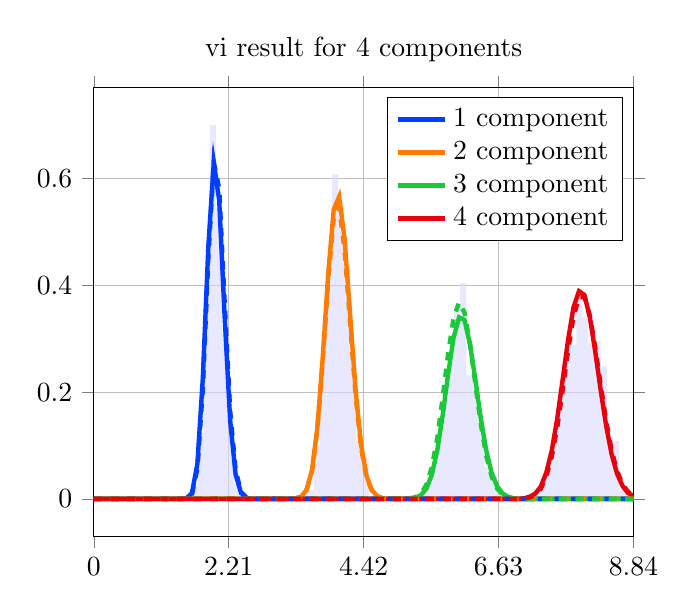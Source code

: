 \begin{tikzpicture}
\begin{axis}[title={vi result for 4 components}, yticklabel style={/pgf/number format/fixed,
            /pgf/number format/precision=3}, grid={major}, yminorgrids={true}, tick align={outside}, xtick={0.0,2.209,4.419,6.628,8.837}, xmin={0.0}, xmax={8.837}, scaled y ticks={false}]
    \addplot[ybar interval, fill={blue!15}, forget plot, opacity={0.6}, draw={none}, bar width={5.0e-6}]
        table[row sep={\\}]
        {
            \\
            1.6  0.024  \\
            1.7  0.124  \\
            1.8  0.368  \\
            1.9  0.7  \\
            2.0  0.548  \\
            2.1  0.312  \\
            2.2  0.124  \\
            2.3  0.028  \\
            2.4  0.012  \\
            2.5  0.004  \\
            2.6  0.0  \\
            2.7  0.0  \\
            2.8  0.0  \\
            2.9  0.0  \\
            3.0  0.0  \\
            3.1  0.0  \\
            3.2  0.0  \\
            3.3  0.0  \\
            3.4  0.016  \\
            3.5  0.016  \\
            3.6  0.1  \\
            3.7  0.26  \\
            3.8  0.42  \\
            3.9  0.608  \\
            4.0  0.556  \\
            4.1  0.432  \\
            4.2  0.268  \\
            4.3  0.108  \\
            4.4  0.076  \\
            4.5  0.004  \\
            4.6  0.004  \\
            4.7  0.0  \\
            4.8  0.0  \\
            4.9  0.0  \\
            5.0  0.0  \\
            5.1  0.0  \\
            5.2  0.004  \\
            5.3  0.0  \\
            5.4  0.032  \\
            5.5  0.052  \\
            5.6  0.12  \\
            5.7  0.18  \\
            5.8  0.256  \\
            5.9  0.36  \\
            6.0  0.404  \\
            6.1  0.232  \\
            6.2  0.22  \\
            6.3  0.132  \\
            6.4  0.06  \\
            6.5  0.044  \\
            6.6  0.016  \\
            6.7  0.004  \\
            6.8  0.0  \\
            6.9  0.0  \\
            7.0  0.0  \\
            7.1  0.008  \\
            7.2  0.016  \\
            7.3  0.028  \\
            7.4  0.052  \\
            7.5  0.12  \\
            7.6  0.204  \\
            7.7  0.248  \\
            7.8  0.288  \\
            7.9  0.372  \\
            8.0  0.34  \\
            8.1  0.292  \\
            8.2  0.296  \\
            8.3  0.248  \\
            8.4  0.116  \\
            8.5  0.108  \\
            8.6  0.016  \\
            8.7  0.012  \\
            8.8  0.008  \\
            8.9  0.0  \\
        }
        ;
    \addplot[style={{ultra thick}}, color={rgb,1:red,0.008;green,0.243;blue,1.0}]
        table[row sep={\\}]
        {
            \\
            0.0  0.0  \\
            0.089  7.506e-185  \\
            0.179  2.841e-129  \\
            0.268  2.294e-98  \\
            0.357  1.469e-77  \\
            0.446  2.746e-62  \\
            0.536  1.62e-50  \\
            0.625  3.669e-41  \\
            0.714  1.417e-33  \\
            0.803  2.441e-27  \\
            0.893  3.617e-22  \\
            0.982  7.368e-18  \\
            1.071  2.915e-14  \\
            1.16  2.913e-11  \\
            1.25  9.017e-9  \\
            1.339  1.017e-6  \\
            1.428  4.756e-5  \\
            1.518  0.001  \\
            1.607  0.011  \\
            1.696  0.066  \\
            1.785  0.227  \\
            1.875  0.473  \\
            1.964  0.63  \\
            2.053  0.559  \\
            2.142  0.341  \\
            2.232  0.147  \\
            2.321  0.046  \\
            2.41  0.011  \\
            2.499  0.002  \\
            2.589  0.0  \\
            2.678  3.027e-5  \\
            2.767  2.682e-6  \\
            2.856  1.934e-7  \\
            2.946  1.15e-8  \\
            3.035  5.706e-10  \\
            3.124  2.386e-11  \\
            3.214  8.49e-13  \\
            3.303  2.594e-14  \\
            3.392  6.862e-16  \\
            3.481  1.583e-17  \\
            3.571  3.207e-19  \\
            3.66  5.742e-21  \\
            3.749  9.141e-23  \\
            3.838  1.301e-24  \\
            3.928  1.664e-26  \\
            4.017  1.923e-28  \\
            4.106  2.015e-30  \\
            4.195  1.923e-32  \\
            4.285  1.678e-34  \\
            4.374  1.344e-36  \\
            4.463  9.918e-39  \\
            4.553  6.762e-41  \\
            4.642  4.273e-43  \\
            4.731  2.51e-45  \\
            4.82  1.374e-47  \\
            4.91  7.032e-50  \\
            4.999  3.371e-52  \\
            5.088  1.517e-54  \\
            5.177  6.425e-57  \\
            5.267  2.566e-59  \\
            5.356  9.683e-62  \\
            5.445  3.459e-64  \\
            5.534  1.172e-66  \\
            5.624  3.77e-69  \\
            5.713  1.154e-71  \\
            5.802  3.368e-74  \\
            5.891  9.377e-77  \\
            5.981  2.495e-79  \\
            6.07  6.354e-82  \\
            6.159  1.55e-84  \\
            6.249  3.629e-87  \\
            6.338  8.158e-90  \\
            6.427  1.764e-92  \\
            6.516  3.671e-95  \\
            6.606  7.361e-98  \\
            6.695  1.424e-100  \\
            6.784  2.659e-103  \\
            6.873  4.8e-106  \\
            6.963  8.379e-109  \\
            7.052  1.416e-111  \\
            7.141  2.319e-114  \\
            7.23  3.681e-117  \\
            7.32  5.671e-120  \\
            7.409  8.483e-123  \\
            7.498  1.233e-125  \\
            7.588  1.743e-128  \\
            7.677  2.397e-131  \\
            7.766  3.211e-134  \\
            7.855  4.189e-137  \\
            7.945  5.328e-140  \\
            8.034  6.609e-143  \\
            8.123  8.001e-146  \\
            8.212  9.459e-149  \\
            8.302  1.092e-151  \\
            8.391  1.233e-154  \\
            8.48  1.361e-157  \\
            8.569  1.47e-160  \\
            8.659  1.554e-163  \\
            8.748  1.608e-166  \\
            8.837  1.631e-169  \\
        }
        ;
    \addlegendentry {1 component}
    \addplot[style={{ultra thick}}, color={rgb,1:red,1.0;green,0.486;blue,0.0}]
        table[row sep={\\}]
        {
            \\
            0.0  0.0  \\
            0.089  0.0  \\
            0.179  0.0  \\
            0.268  5.798e-306  \\
            0.357  3.237e-260  \\
            0.446  1.346e-225  \\
            0.536  5.124e-198  \\
            0.625  2.709e-175  \\
            0.714  3.989e-156  \\
            0.803  1.131e-139  \\
            0.893  2.314e-125  \\
            0.982  8.754e-113  \\
            1.071  1.228e-101  \\
            1.16  1.083e-91  \\
            1.25  9.054e-83  \\
            1.339  9.933e-75  \\
            1.428  1.859e-67  \\
            1.518  7.356e-61  \\
            1.607  7.351e-55  \\
            1.696  2.153e-49  \\
            1.785  2.097e-44  \\
            1.875  7.558e-40  \\
            1.964  1.106e-35  \\
            2.053  7.123e-32  \\
            2.142  2.164e-28  \\
            2.232  3.298e-25  \\
            2.321  2.661e-22  \\
            2.41  1.193e-19  \\
            2.499  3.102e-17  \\
            2.589  4.859e-15  \\
            2.678  4.746e-13  \\
            2.767  2.981e-11  \\
            2.856  1.239e-9  \\
            2.946  3.492e-8  \\
            3.035  6.835e-7  \\
            3.124  9.488e-6  \\
            3.214  9.524e-5  \\
            3.303  0.001  \\
            3.392  0.004  \\
            3.481  0.016  \\
            3.571  0.053  \\
            3.66  0.133  \\
            3.749  0.266  \\
            3.838  0.422  \\
            3.928  0.542  \\
            4.017  0.566  \\
            4.106  0.487  \\
            4.195  0.347  \\
            4.285  0.206  \\
            4.374  0.103  \\
            4.463  0.044  \\
            4.553  0.016  \\
            4.642  0.005  \\
            4.731  0.001  \\
            4.82  0.0  \\
            4.91  6.268e-5  \\
            4.999  1.118e-5  \\
            5.088  1.756e-6  \\
            5.177  2.441e-7  \\
            5.267  3.016e-8  \\
            5.356  3.325e-9  \\
            5.445  3.282e-10  \\
            5.534  2.912e-11  \\
            5.624  2.33e-12  \\
            5.713  1.687e-13  \\
            5.802  1.109e-14  \\
            5.891  6.632e-16  \\
            5.981  3.622e-17  \\
            6.07  1.81e-18  \\
            6.159  8.305e-20  \\
            6.249  3.505e-21  \\
            6.338  1.364e-22  \\
            6.427  4.906e-24  \\
            6.516  1.635e-25  \\
            6.606  5.055e-27  \\
            6.695  1.454e-28  \\
            6.784  3.897e-30  \\
            6.873  9.75e-32  \\
            6.963  2.282e-33  \\
            7.052  5.002e-35  \\
            7.141  1.029e-36  \\
            7.23  1.989e-38  \\
            7.32  3.62e-40  \\
            7.409  6.21e-42  \\
            7.498  1.006e-43  \\
            7.588  1.539e-45  \\
            7.677  2.231e-47  \\
            7.766  3.063e-49  \\
            7.855  3.991e-51  \\
            7.945  4.941e-53  \\
            8.034  5.818e-55  \\
            8.123  6.522e-57  \\
            8.212  6.969e-59  \\
            8.302  7.106e-61  \\
            8.391  6.92e-63  \\
            8.48  6.443e-65  \\
            8.569  5.741e-67  \\
            8.659  4.9e-69  \\
            8.748  4.009e-71  \\
            8.837  3.147e-73  \\
        }
        ;
    \addlegendentry {2 component}
    \addplot[style={{ultra thick}}, color={rgb,1:red,0.102;green,0.788;blue,0.22}]
        table[row sep={\\}]
        {
            \\
            0.0  0.0  \\
            0.089  0.0  \\
            0.179  0.0  \\
            0.268  0.0  \\
            0.357  0.0  \\
            0.446  0.0  \\
            0.536  0.0  \\
            0.625  0.0  \\
            0.714  0.0  \\
            0.803  1.03e-299  \\
            0.893  3.766e-276  \\
            0.982  3.335e-255  \\
            1.071  2.042e-236  \\
            1.16  1.918e-219  \\
            1.25  5.14e-204  \\
            1.339  6.42e-190  \\
            1.428  5.554e-177  \\
            1.518  4.601e-165  \\
            1.607  4.773e-154  \\
            1.696  7.765e-144  \\
            1.785  2.396e-134  \\
            1.875  1.648e-125  \\
            1.964  2.91e-117  \\
            2.053  1.487e-109  \\
            2.142  2.443e-102  \\
            2.232  1.417e-95  \\
            2.321  3.149e-89  \\
            2.41  2.881e-83  \\
            2.499  1.158e-77  \\
            2.589  2.164e-72  \\
            2.678  1.983e-67  \\
            2.767  9.334e-63  \\
            2.856  2.354e-58  \\
            2.946  3.304e-54  \\
            3.035  2.675e-50  \\
            3.124  1.289e-46  \\
            3.214  3.807e-43  \\
            3.303  7.079e-40  \\
            3.392  8.495e-37  \\
            3.481  6.73e-34  \\
            3.571  3.595e-31  \\
            3.66  1.32e-28  \\
            3.749  3.393e-26  \\
            3.838  6.21e-24  \\
            3.928  8.216e-22  \\
            4.017  7.976e-20  \\
            4.106  5.758e-18  \\
            4.195  3.132e-16  \\
            4.285  1.298e-14  \\
            4.374  4.15e-13  \\
            4.463  1.033e-11  \\
            4.553  2.024e-10  \\
            4.642  3.149e-9  \\
            4.731  3.925e-8  \\
            4.82  3.952e-7  \\
            4.91  3.239e-6  \\
            4.999  2.178e-5  \\
            5.088  0.0  \\
            5.177  0.001  \\
            5.267  0.002  \\
            5.356  0.007  \\
            5.445  0.019  \\
            5.534  0.045  \\
            5.624  0.091  \\
            5.713  0.157  \\
            5.802  0.234  \\
            5.891  0.302  \\
            5.981  0.34  \\
            6.07  0.335  \\
            6.159  0.29  \\
            6.249  0.222  \\
            6.338  0.15  \\
            6.427  0.09  \\
            6.516  0.048  \\
            6.606  0.023  \\
            6.695  0.01  \\
            6.784  0.004  \\
            6.873  0.001  \\
            6.963  0.0  \\
            7.052  0.0  \\
            7.141  3.003e-5  \\
            7.23  7.055e-6  \\
            7.32  1.513e-6  \\
            7.409  2.967e-7  \\
            7.498  5.334e-8  \\
            7.588  8.81e-9  \\
            7.677  1.339e-9  \\
            7.766  1.877e-10  \\
            7.855  2.43e-11  \\
            7.945  2.913e-12  \\
            8.034  3.236e-13  \\
            8.123  3.339e-14  \\
            8.212  3.205e-15  \\
            8.302  2.866e-16  \\
            8.391  2.391e-17  \\
            8.48  1.864e-18  \\
            8.569  1.36e-19  \\
            8.659  9.296e-21  \\
            8.748  5.962e-22  \\
            8.837  3.593e-23  \\
        }
        ;
    \addlegendentry {3 component}
    \addplot[style={{ultra thick}}, color={rgb,1:red,0.91;green,0.0;blue,0.043}]
        table[row sep={\\}]
        {
            \\
            0.0  0.0  \\
            0.089  0.0  \\
            0.179  0.0  \\
            0.268  0.0  \\
            0.357  0.0  \\
            0.446  0.0  \\
            0.536  0.0  \\
            0.625  0.0  \\
            0.714  0.0  \\
            0.803  0.0  \\
            0.893  0.0  \\
            0.982  0.0  \\
            1.071  0.0  \\
            1.16  0.0  \\
            1.25  0.0  \\
            1.339  0.0  \\
            1.428  8.467e-312  \\
            1.518  1.033e-294  \\
            1.607  7.987e-279  \\
            1.696  5.273e-264  \\
            1.785  3.826e-250  \\
            1.875  3.786e-237  \\
            1.964  6.15e-225  \\
            2.053  1.926e-213  \\
            2.142  1.337e-202  \\
            2.232  2.33e-192  \\
            2.321  1.134e-182  \\
            2.41  1.7e-173  \\
            2.499  8.543e-165  \\
            2.589  1.555e-156  \\
            2.678  1.097e-148  \\
            2.767  3.197e-141  \\
            2.856  4.066e-134  \\
            2.946  2.377e-127  \\
            3.035  6.685e-121  \\
            3.124  9.443e-115  \\
            3.214  6.963e-109  \\
            3.303  2.778e-103  \\
            3.392  6.194e-98  \\
            3.481  7.957e-93  \\
            3.571  6.056e-88  \\
            3.66  2.802e-83  \\
            3.749  8.075e-79  \\
            3.838  1.482e-74  \\
            3.928  1.767e-70  \\
            4.017  1.397e-66  \\
            4.106  7.457e-63  \\
            4.195  2.732e-59  \\
            4.285  6.978e-56  \\
            4.374  1.262e-52  \\
            4.463  1.638e-49  \\
            4.553  1.546e-46  \\
            4.642  1.074e-43  \\
            4.731  5.563e-41  \\
            4.82  2.169e-38  \\
            4.91  6.439e-36  \\
            4.999  1.469e-33  \\
            5.088  2.6e-31  \\
            5.177  3.602e-29  \\
            5.267  3.938e-27  \\
            5.356  3.425e-25  \\
            5.445  2.388e-23  \\
            5.534  1.345e-21  \\
            5.624  6.154e-20  \\
            5.713  2.305e-18  \\
            5.802  7.106e-17  \\
            5.891  1.815e-15  \\
            5.981  3.861e-14  \\
            6.07  6.879e-13  \\
            6.159  1.032e-11  \\
            6.249  1.309e-10  \\
            6.338  1.412e-9  \\
            6.427  1.301e-8  \\
            6.516  1.028e-7  \\
            6.606  6.992e-7  \\
            6.695  4.114e-6  \\
            6.784  2.101e-5  \\
            6.873  9.347e-5  \\
            6.963  0.0  \\
            7.052  0.001  \\
            7.141  0.004  \\
            7.23  0.01  \\
            7.32  0.023  \\
            7.409  0.049  \\
            7.498  0.09  \\
            7.588  0.15  \\
            7.677  0.223  \\
            7.766  0.298  \\
            7.855  0.359  \\
            7.945  0.389  \\
            8.034  0.382  \\
            8.123  0.34  \\
            8.212  0.275  \\
            8.302  0.202  \\
            8.391  0.136  \\
            8.48  0.083  \\
            8.569  0.047  \\
            8.659  0.024  \\
            8.748  0.011  \\
            8.837  0.005  \\
        }
        ;
    \addlegendentry {4 component}
    \addplot[style={{ultra thick, dashed}}, color={rgb,1:red,0.008;green,0.243;blue,1.0}]
        table[row sep={\\}]
        {
            \\
            0.0  0.0  \\
            0.089  1.171e-186  \\
            0.179  1.25e-130  \\
            0.268  1.829e-99  \\
            0.357  1.772e-78  \\
            0.446  4.537e-63  \\
            0.536  3.444e-51  \\
            0.625  9.611e-42  \\
            0.714  4.431e-34  \\
            0.803  8.894e-28  \\
            0.893  1.507e-22  \\
            0.982  3.456e-18  \\
            1.071  1.52e-14  \\
            1.16  1.67e-11  \\
            1.25  5.632e-9  \\
            1.339  6.865e-7  \\
            1.428  3.449e-5  \\
            1.518  0.001  \\
            1.607  0.009  \\
            1.696  0.057  \\
            1.785  0.207  \\
            1.875  0.453  \\
            1.964  0.63  \\
            2.053  0.581  \\
            2.142  0.368  \\
            2.232  0.165  \\
            2.321  0.054  \\
            2.41  0.013  \\
            2.499  0.002  \\
            2.589  0.0  \\
            2.678  3.897e-5  \\
            2.767  3.531e-6  \\
            2.856  2.6e-7  \\
            2.946  1.577e-8  \\
            3.035  7.962e-10  \\
            3.124  3.385e-11  \\
            3.214  1.223e-12  \\
            3.303  3.791e-14  \\
            3.392  1.016e-15  \\
            3.481  2.371e-17  \\
            3.571  4.857e-19  \\
            3.66  8.783e-21  \\
            3.749  1.411e-22  \\
            3.838  2.025e-24  \\
            3.928  2.61e-26  \\
            4.017  3.034e-28  \\
            4.106  3.198e-30  \\
            4.195  3.068e-32  \\
            4.285  2.689e-34  \\
            4.374  2.162e-36  \\
            4.463  1.6e-38  \\
            4.553  1.094e-40  \\
            4.642  6.924e-43  \\
            4.731  4.073e-45  \\
            4.82  2.232e-47  \\
            4.91  1.142e-49  \\
            4.999  5.473e-52  \\
            5.088  2.461e-54  \\
            5.177  1.041e-56  \\
            5.267  4.151e-59  \\
            5.356  1.563e-61  \\
            5.445  5.57e-64  \\
            5.534  1.881e-66  \\
            5.624  6.033e-69  \\
            5.713  1.84e-71  \\
            5.802  5.346e-74  \\
            5.891  1.482e-76  \\
            5.981  3.924e-79  \\
            6.07  9.94e-82  \\
            6.159  2.412e-84  \\
            6.249  5.613e-87  \\
            6.338  1.254e-89  \\
            6.427  2.694e-92  \\
            6.516  5.569e-95  \\
            6.606  1.109e-97  \\
            6.695  2.129e-100  \\
            6.784  3.947e-103  \\
            6.873  7.067e-106  \\
            6.963  1.224e-108  \\
            7.052  2.051e-111  \\
            7.141  3.329e-114  \\
            7.23  5.239e-117  \\
            7.32  7.997e-120  \\
            7.409  1.185e-122  \\
            7.498  1.707e-125  \\
            7.588  2.389e-128  \\
            7.677  3.253e-131  \\
            7.766  4.312e-134  \\
            7.855  5.568e-137  \\
            7.945  7.007e-140  \\
            8.034  8.599e-143  \\
            8.123  1.03e-145  \\
            8.212  1.204e-148  \\
            8.302  1.374e-151  \\
            8.391  1.534e-154  \\
            8.48  1.673e-157  \\
            8.569  1.786e-160  \\
            8.659  1.865e-163  \\
            8.748  1.907e-166  \\
            8.837  1.91e-169  \\
        }
        ;
    \addplot[style={{ultra thick, dashed}}, color={rgb,1:red,1.0;green,0.486;blue,0.0}]
        table[row sep={\\}]
        {
            \\
            0.0  0.0  \\
            0.089  0.0  \\
            0.179  0.0  \\
            0.268  1.994e-307  \\
            0.357  1.877e-261  \\
            0.446  1.159e-226  \\
            0.536  6.033e-199  \\
            0.625  4.126e-176  \\
            0.714  7.545e-157  \\
            0.803  2.575e-140  \\
            0.893  6.184e-126  \\
            0.982  2.693e-113  \\
            1.071  4.277e-102  \\
            1.16  4.212e-92  \\
            1.25  3.886e-83  \\
            1.339  4.657e-75  \\
            1.428  9.436e-68  \\
            1.518  4.012e-61  \\
            1.607  4.278e-55  \\
            1.696  1.329e-49  \\
            1.785  1.365e-44  \\
            1.875  5.162e-40  \\
            1.964  7.893e-36  \\
            2.053  5.288e-32  \\
            2.142  1.665e-28  \\
            2.232  2.621e-25  \\
            2.321  2.178e-22  \\
            2.41  1.003e-19  \\
            2.499  2.669e-17  \\
            2.589  4.269e-15  \\
            2.678  4.248e-13  \\
            2.767  2.713e-11  \\
            2.856  1.143e-9  \\
            2.946  3.264e-8  \\
            3.035  6.456e-7  \\
            3.124  9.043e-6  \\
            3.214  9.144e-5  \\
            3.303  0.001  \\
            3.392  0.004  \\
            3.481  0.016  \\
            3.571  0.051  \\
            3.66  0.13  \\
            3.749  0.259  \\
            3.838  0.41  \\
            3.928  0.525  \\
            4.017  0.547  \\
            4.106  0.467  \\
            4.195  0.331  \\
            4.285  0.195  \\
            4.374  0.097  \\
            4.463  0.041  \\
            4.553  0.015  \\
            4.642  0.005  \\
            4.731  0.001  \\
            4.82  0.0  \\
            4.91  5.539e-5  \\
            4.999  9.75e-6  \\
            5.088  1.511e-6  \\
            5.177  2.072e-7  \\
            5.267  2.522e-8  \\
            5.356  2.738e-9  \\
            5.445  2.66e-10  \\
            5.534  2.322e-11  \\
            5.624  1.827e-12  \\
            5.713  1.3e-13  \\
            5.802  8.392e-15  \\
            5.891  4.929e-16  \\
            5.981  2.642e-17  \\
            6.07  1.295e-18  \\
            6.159  5.826e-20  \\
            6.249  2.41e-21  \\
            6.338  9.187e-23  \\
            6.427  3.236e-24  \\
            6.516  1.056e-25  \\
            6.606  3.194e-27  \\
            6.695  8.988e-29  \\
            6.784  2.356e-30  \\
            6.873  5.762e-32  \\
            6.963  1.318e-33  \\
            7.052  2.822e-35  \\
            7.141  5.669e-37  \\
            7.23  1.07e-38  \\
            7.32  1.901e-40  \\
            7.409  3.181e-42  \\
            7.498  5.025e-44  \\
            7.588  7.501e-46  \\
            7.677  1.06e-47  \\
            7.766  1.418e-49  \\
            7.855  1.8e-51  \\
            7.945  2.171e-53  \\
            8.034  2.49e-55  \\
            8.123  2.717e-57  \\
            8.212  2.827e-59  \\
            8.302  2.805e-61  \\
            8.391  2.658e-63  \\
            8.48  2.407e-65  \\
            8.569  2.086e-67  \\
            8.659  1.731e-69  \\
            8.748  1.376e-71  \\
            8.837  1.05e-73  \\
        }
        ;
    \addplot[style={{ultra thick, dashed}}, color={rgb,1:red,0.102;green,0.788;blue,0.22}]
        table[row sep={\\}]
        {
            \\
            0.0  0.0  \\
            0.089  0.0  \\
            0.179  0.0  \\
            0.268  0.0  \\
            0.357  0.0  \\
            0.446  0.0  \\
            0.536  0.0  \\
            0.625  0.0  \\
            0.714  0.0  \\
            0.803  1.541e-298  \\
            0.893  5.247e-275  \\
            0.982  4.339e-254  \\
            1.071  2.489e-235  \\
            1.16  2.197e-218  \\
            1.25  5.542e-203  \\
            1.339  6.53e-189  \\
            1.428  5.338e-176  \\
            1.518  4.185e-164  \\
            1.607  4.114e-153  \\
            1.696  6.35e-143  \\
            1.785  1.86e-133  \\
            1.875  1.217e-124  \\
            1.964  2.043e-116  \\
            2.053  9.941e-109  \\
            2.142  1.557e-101  \\
            2.232  8.612e-95  \\
            2.321  1.825e-88  \\
            2.41  1.594e-82  \\
            2.499  6.116e-77  \\
            2.589  1.093e-71  \\
            2.678  9.573e-67  \\
            2.767  4.308e-62  \\
            2.856  1.039e-57  \\
            2.946  1.397e-53  \\
            3.035  1.082e-49  \\
            3.124  4.995e-46  \\
            3.214  1.413e-42  \\
            3.303  2.519e-39  \\
            3.392  2.897e-36  \\
            3.481  2.201e-33  \\
            3.571  1.127e-30  \\
            3.66  3.972e-28  \\
            3.749  9.796e-26  \\
            3.838  1.72e-23  \\
            3.928  2.185e-21  \\
            4.017  2.036e-19  \\
            4.106  1.412e-17  \\
            4.195  7.374e-16  \\
            4.285  2.937e-14  \\
            4.374  9.018e-13  \\
            4.463  2.157e-11  \\
            4.553  4.062e-10  \\
            4.642  6.074e-9  \\
            4.731  7.278e-8  \\
            4.82  7.045e-7  \\
            4.91  5.553e-6  \\
            4.999  3.591e-5  \\
            5.088  0.0  \\
            5.177  0.001  \\
            5.267  0.003  \\
            5.356  0.01  \\
            5.445  0.026  \\
            5.534  0.059  \\
            5.624  0.114  \\
            5.713  0.19  \\
            5.802  0.272  \\
            5.891  0.339  \\
            5.981  0.368  \\
            6.07  0.349  \\
            6.159  0.291  \\
            6.249  0.214  \\
            6.338  0.139  \\
            6.427  0.08  \\
            6.516  0.041  \\
            6.606  0.019  \\
            6.695  0.008  \\
            6.784  0.003  \\
            6.873  0.001  \\
            6.963  0.0  \\
            7.052  8.027e-5  \\
            7.141  1.996e-5  \\
            7.23  4.519e-6  \\
            7.32  9.338e-7  \\
            7.409  1.765e-7  \\
            7.498  3.059e-8  \\
            7.588  4.87e-9  \\
            7.677  7.135e-10  \\
            7.766  9.642e-11  \\
            7.855  1.204e-11  \\
            7.945  1.391e-12  \\
            8.034  1.49e-13  \\
            8.123  1.483e-14  \\
            8.212  1.372e-15  \\
            8.302  1.183e-16  \\
            8.391  9.52e-18  \\
            8.48  7.158e-19  \\
            8.569  5.036e-20  \\
            8.659  3.32e-21  \\
            8.748  2.054e-22  \\
            8.837  1.194e-23  \\
        }
        ;
    \addplot[style={{ultra thick, dashed}}, color={rgb,1:red,0.91;green,0.0;blue,0.043}]
        table[row sep={\\}]
        {
            \\
            0.0  0.0  \\
            0.089  0.0  \\
            0.179  0.0  \\
            0.268  0.0  \\
            0.357  0.0  \\
            0.446  0.0  \\
            0.536  0.0  \\
            0.625  0.0  \\
            0.714  0.0  \\
            0.803  0.0  \\
            0.893  0.0  \\
            0.982  0.0  \\
            1.071  0.0  \\
            1.16  0.0  \\
            1.25  0.0  \\
            1.339  0.0  \\
            1.428  1.28e-313  \\
            1.518  1.851e-296  \\
            1.607  1.678e-280  \\
            1.696  1.286e-265  \\
            1.785  1.075e-251  \\
            1.875  1.216e-238  \\
            1.964  2.243e-226  \\
            2.053  7.923e-215  \\
            2.142  6.171e-204  \\
            2.232  1.199e-193  \\
            2.321  6.484e-184  \\
            2.41  1.074e-174  \\
            2.499  5.943e-166  \\
            2.589  1.186e-157  \\
            2.678  9.144e-150  \\
            2.767  2.901e-142  \\
            2.856  4.005e-135  \\
            2.946  2.533e-128  \\
            3.035  7.692e-122  \\
            3.124  1.17e-115  \\
            3.214  9.26e-110  \\
            3.303  3.957e-104  \\
            3.392  9.431e-99  \\
            3.481  1.292e-93  \\
            3.571  1.047e-88  \\
            3.66  5.147e-84  \\
            3.749  1.573e-79  \\
            3.838  3.056e-75  \\
            3.928  3.853e-71  \\
            4.017  3.215e-67  \\
            4.106  1.808e-63  \\
            4.195  6.968e-60  \\
            4.285  1.871e-56  \\
            4.374  3.549e-53  \\
            4.463  4.828e-50  \\
            4.553  4.771e-47  \\
            4.642  3.467e-44  \\
            4.731  1.875e-41  \\
            4.82  7.629e-39  \\
            4.91  2.36e-36  \\
            4.999  5.606e-34  \\
            5.088  1.032e-31  \\
            5.177  1.486e-29  \\
            5.267  1.687e-27  \\
            5.356  1.522e-25  \\
            5.445  1.1e-23  \\
            5.534  6.413e-22  \\
            5.624  3.037e-20  \\
            5.713  1.176e-18  \\
            5.802  3.747e-17  \\
            5.891  9.881e-16  \\
            5.981  2.169e-14  \\
            6.07  3.984e-13  \\
            6.159  6.158e-12  \\
            6.249  8.047e-11  \\
            6.338  8.933e-10  \\
            6.427  8.463e-9  \\
            6.516  6.872e-8  \\
            6.606  4.803e-7  \\
            6.695  2.902e-6  \\
            6.784  1.521e-5  \\
            6.873  6.939e-5  \\
            6.963  0.0  \\
            7.052  0.001  \\
            7.141  0.003  \\
            7.23  0.008  \\
            7.32  0.019  \\
            7.409  0.042  \\
            7.498  0.079  \\
            7.588  0.134  \\
            7.677  0.204  \\
            7.766  0.278  \\
            7.855  0.341  \\
            7.945  0.378  \\
            8.034  0.378  \\
            8.123  0.343  \\
            8.212  0.282  \\
            8.302  0.212  \\
            8.391  0.145  \\
            8.48  0.09  \\
            8.569  0.052  \\
            8.659  0.027  \\
            8.748  0.013  \\
            8.837  0.006  \\
        }
        ;
\end{axis}
\end{tikzpicture}
